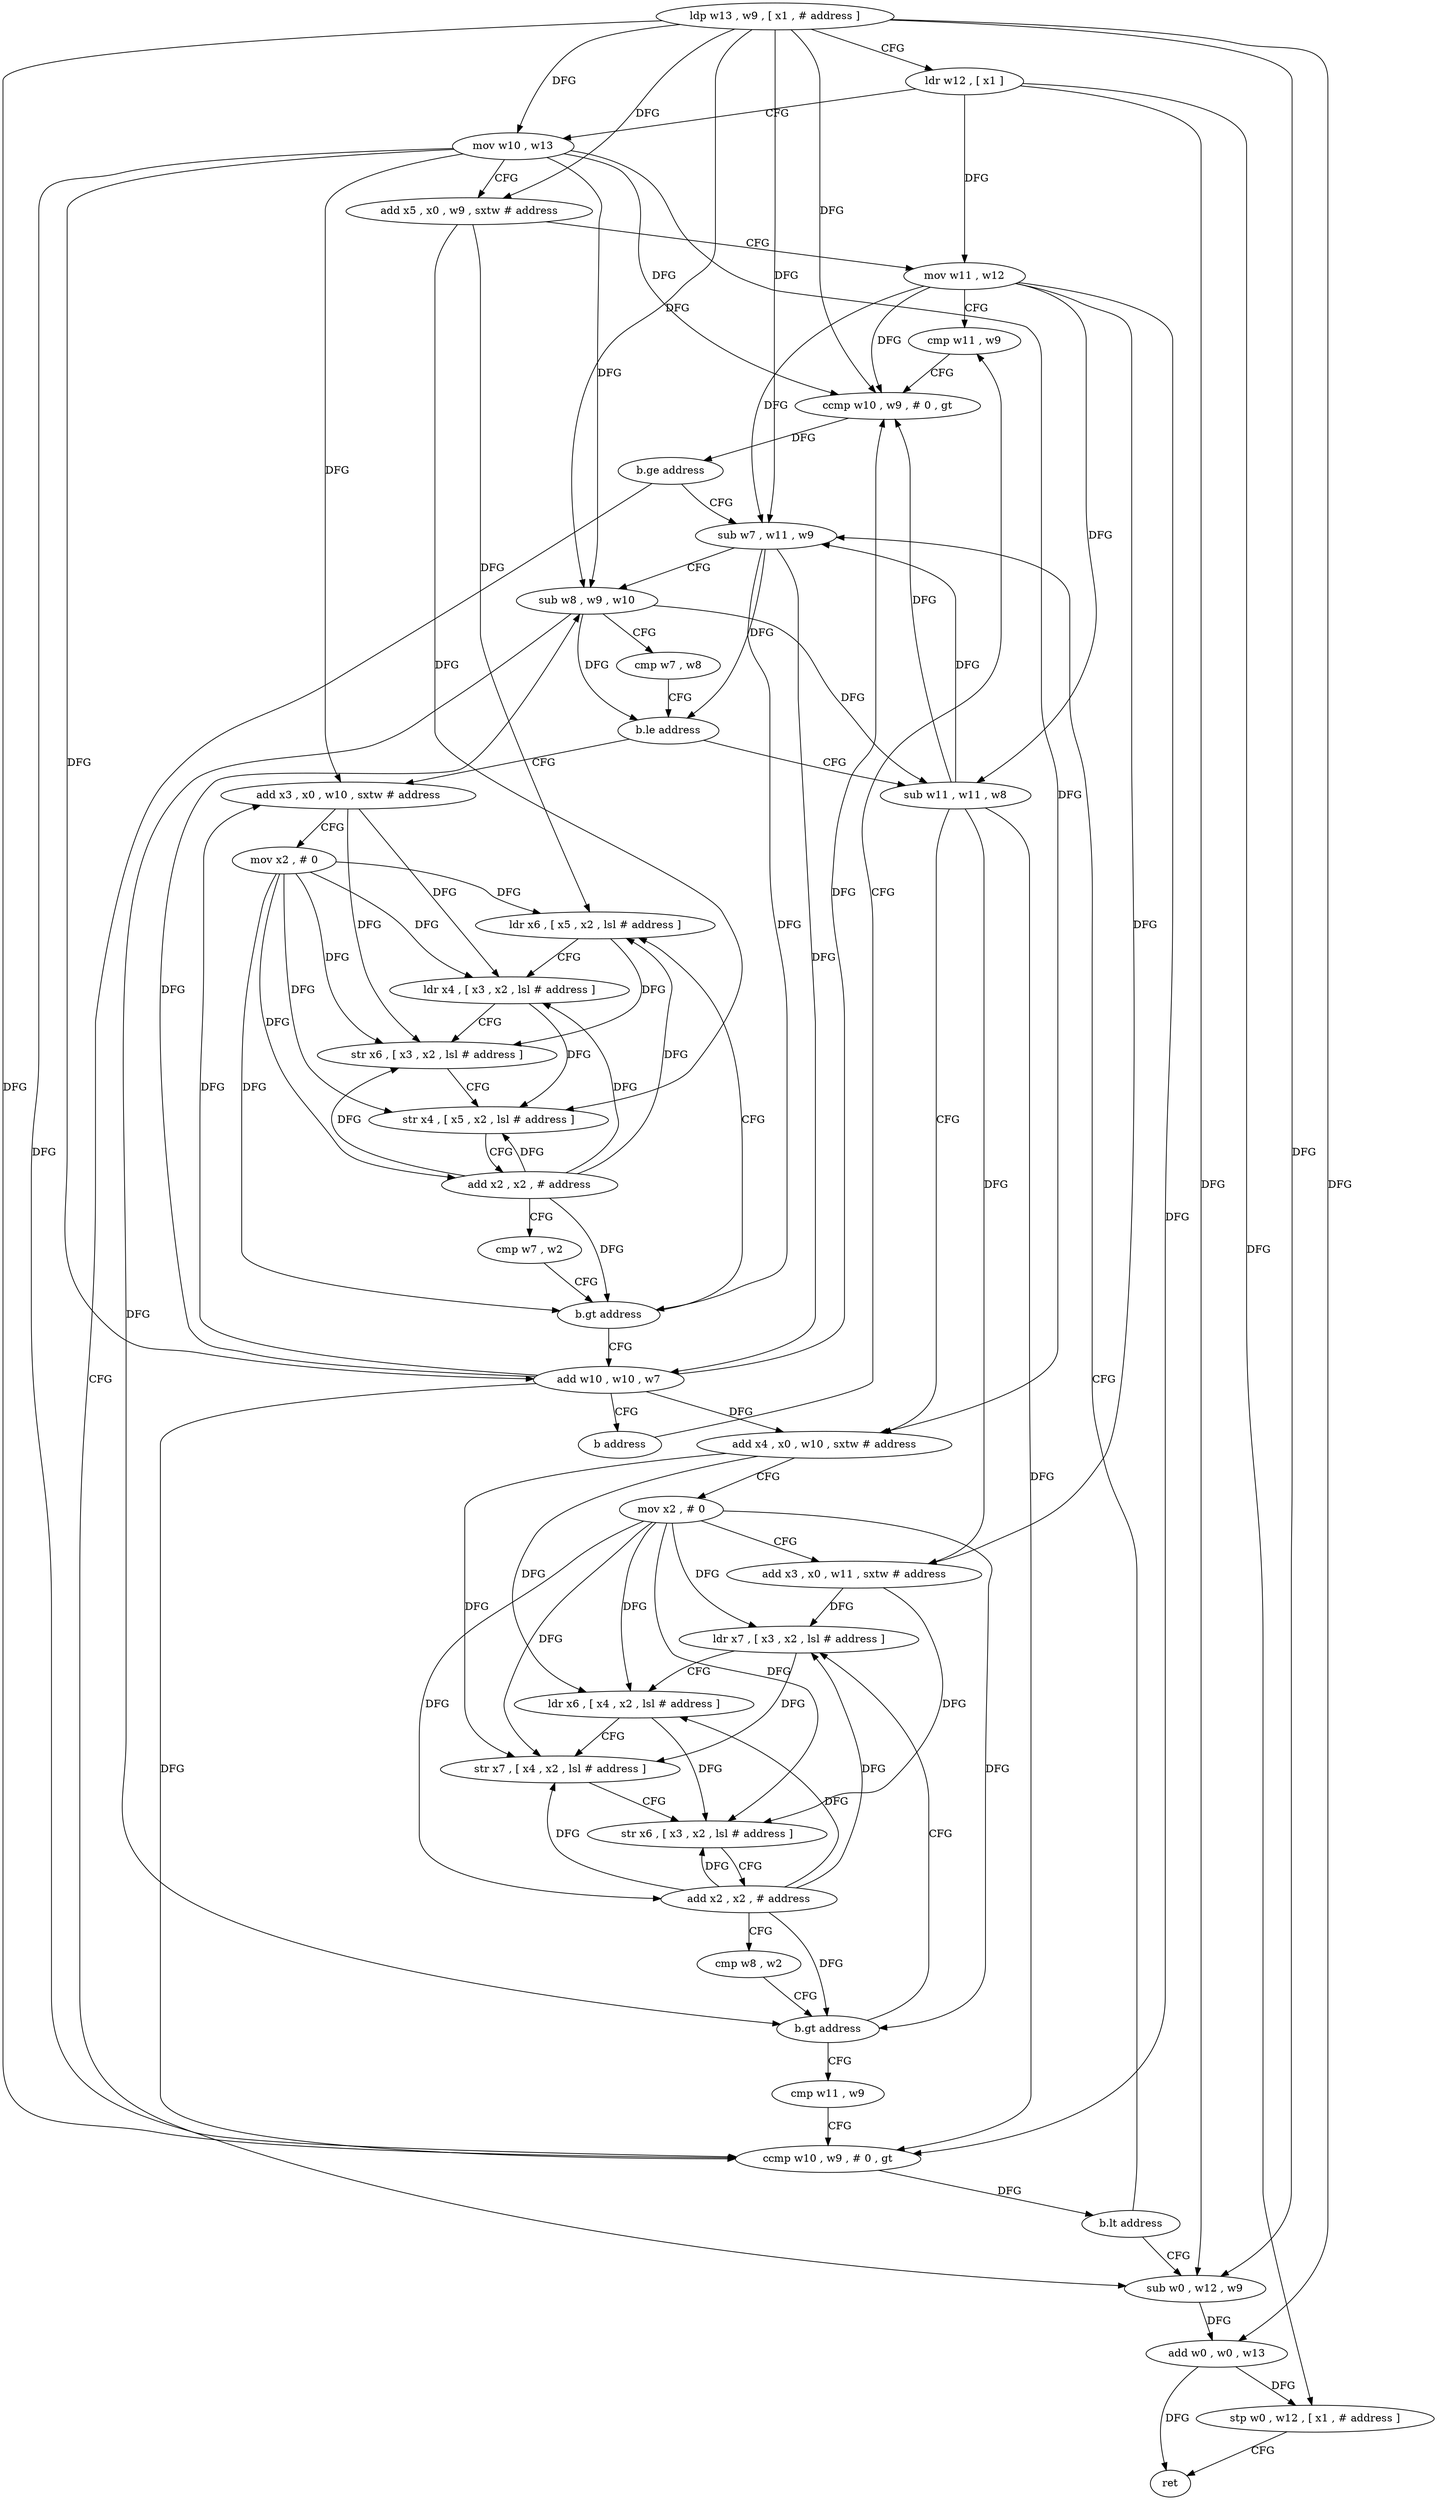digraph "func" {
"4202192" [label = "ldp w13 , w9 , [ x1 , # address ]" ]
"4202196" [label = "ldr w12 , [ x1 ]" ]
"4202200" [label = "mov w10 , w13" ]
"4202204" [label = "add x5 , x0 , w9 , sxtw # address" ]
"4202208" [label = "mov w11 , w12" ]
"4202212" [label = "cmp w11 , w9" ]
"4202296" [label = "sub w0 , w12 , w9" ]
"4202300" [label = "add w0 , w0 , w13" ]
"4202304" [label = "stp w0 , w12 , [ x1 , # address ]" ]
"4202308" [label = "ret" ]
"4202224" [label = "sub w7 , w11 , w9" ]
"4202228" [label = "sub w8 , w9 , w10" ]
"4202232" [label = "cmp w7 , w8" ]
"4202236" [label = "b.le address" ]
"4202312" [label = "add x3 , x0 , w10 , sxtw # address" ]
"4202240" [label = "sub w11 , w11 , w8" ]
"4202316" [label = "mov x2 , # 0" ]
"4202320" [label = "ldr x6 , [ x5 , x2 , lsl # address ]" ]
"4202244" [label = "add x4 , x0 , w10 , sxtw # address" ]
"4202248" [label = "mov x2 , # 0" ]
"4202252" [label = "add x3 , x0 , w11 , sxtw # address" ]
"4202256" [label = "ldr x7 , [ x3 , x2 , lsl # address ]" ]
"4202324" [label = "ldr x4 , [ x3 , x2 , lsl # address ]" ]
"4202328" [label = "str x6 , [ x3 , x2 , lsl # address ]" ]
"4202332" [label = "str x4 , [ x5 , x2 , lsl # address ]" ]
"4202336" [label = "add x2 , x2 , # address" ]
"4202340" [label = "cmp w7 , w2" ]
"4202344" [label = "b.gt address" ]
"4202348" [label = "add w10 , w10 , w7" ]
"4202352" [label = "b address" ]
"4202260" [label = "ldr x6 , [ x4 , x2 , lsl # address ]" ]
"4202264" [label = "str x7 , [ x4 , x2 , lsl # address ]" ]
"4202268" [label = "str x6 , [ x3 , x2 , lsl # address ]" ]
"4202272" [label = "add x2 , x2 , # address" ]
"4202276" [label = "cmp w8 , w2" ]
"4202280" [label = "b.gt address" ]
"4202284" [label = "cmp w11 , w9" ]
"4202288" [label = "ccmp w10 , w9 , # 0 , gt" ]
"4202292" [label = "b.lt address" ]
"4202216" [label = "ccmp w10 , w9 , # 0 , gt" ]
"4202220" [label = "b.ge address" ]
"4202192" -> "4202196" [ label = "CFG" ]
"4202192" -> "4202200" [ label = "DFG" ]
"4202192" -> "4202300" [ label = "DFG" ]
"4202192" -> "4202204" [ label = "DFG" ]
"4202192" -> "4202216" [ label = "DFG" ]
"4202192" -> "4202296" [ label = "DFG" ]
"4202192" -> "4202224" [ label = "DFG" ]
"4202192" -> "4202228" [ label = "DFG" ]
"4202192" -> "4202288" [ label = "DFG" ]
"4202196" -> "4202200" [ label = "CFG" ]
"4202196" -> "4202208" [ label = "DFG" ]
"4202196" -> "4202296" [ label = "DFG" ]
"4202196" -> "4202304" [ label = "DFG" ]
"4202200" -> "4202204" [ label = "CFG" ]
"4202200" -> "4202216" [ label = "DFG" ]
"4202200" -> "4202228" [ label = "DFG" ]
"4202200" -> "4202312" [ label = "DFG" ]
"4202200" -> "4202244" [ label = "DFG" ]
"4202200" -> "4202348" [ label = "DFG" ]
"4202200" -> "4202288" [ label = "DFG" ]
"4202204" -> "4202208" [ label = "CFG" ]
"4202204" -> "4202320" [ label = "DFG" ]
"4202204" -> "4202332" [ label = "DFG" ]
"4202208" -> "4202212" [ label = "CFG" ]
"4202208" -> "4202216" [ label = "DFG" ]
"4202208" -> "4202224" [ label = "DFG" ]
"4202208" -> "4202240" [ label = "DFG" ]
"4202208" -> "4202252" [ label = "DFG" ]
"4202208" -> "4202288" [ label = "DFG" ]
"4202212" -> "4202216" [ label = "CFG" ]
"4202296" -> "4202300" [ label = "DFG" ]
"4202300" -> "4202304" [ label = "DFG" ]
"4202300" -> "4202308" [ label = "DFG" ]
"4202304" -> "4202308" [ label = "CFG" ]
"4202224" -> "4202228" [ label = "CFG" ]
"4202224" -> "4202236" [ label = "DFG" ]
"4202224" -> "4202344" [ label = "DFG" ]
"4202224" -> "4202348" [ label = "DFG" ]
"4202228" -> "4202232" [ label = "CFG" ]
"4202228" -> "4202236" [ label = "DFG" ]
"4202228" -> "4202240" [ label = "DFG" ]
"4202228" -> "4202280" [ label = "DFG" ]
"4202232" -> "4202236" [ label = "CFG" ]
"4202236" -> "4202312" [ label = "CFG" ]
"4202236" -> "4202240" [ label = "CFG" ]
"4202312" -> "4202316" [ label = "CFG" ]
"4202312" -> "4202324" [ label = "DFG" ]
"4202312" -> "4202328" [ label = "DFG" ]
"4202240" -> "4202244" [ label = "CFG" ]
"4202240" -> "4202216" [ label = "DFG" ]
"4202240" -> "4202224" [ label = "DFG" ]
"4202240" -> "4202252" [ label = "DFG" ]
"4202240" -> "4202288" [ label = "DFG" ]
"4202316" -> "4202320" [ label = "DFG" ]
"4202316" -> "4202324" [ label = "DFG" ]
"4202316" -> "4202328" [ label = "DFG" ]
"4202316" -> "4202332" [ label = "DFG" ]
"4202316" -> "4202336" [ label = "DFG" ]
"4202316" -> "4202344" [ label = "DFG" ]
"4202320" -> "4202324" [ label = "CFG" ]
"4202320" -> "4202328" [ label = "DFG" ]
"4202244" -> "4202248" [ label = "CFG" ]
"4202244" -> "4202260" [ label = "DFG" ]
"4202244" -> "4202264" [ label = "DFG" ]
"4202248" -> "4202252" [ label = "CFG" ]
"4202248" -> "4202256" [ label = "DFG" ]
"4202248" -> "4202260" [ label = "DFG" ]
"4202248" -> "4202264" [ label = "DFG" ]
"4202248" -> "4202268" [ label = "DFG" ]
"4202248" -> "4202272" [ label = "DFG" ]
"4202248" -> "4202280" [ label = "DFG" ]
"4202252" -> "4202256" [ label = "DFG" ]
"4202252" -> "4202268" [ label = "DFG" ]
"4202256" -> "4202260" [ label = "CFG" ]
"4202256" -> "4202264" [ label = "DFG" ]
"4202324" -> "4202328" [ label = "CFG" ]
"4202324" -> "4202332" [ label = "DFG" ]
"4202328" -> "4202332" [ label = "CFG" ]
"4202332" -> "4202336" [ label = "CFG" ]
"4202336" -> "4202340" [ label = "CFG" ]
"4202336" -> "4202320" [ label = "DFG" ]
"4202336" -> "4202324" [ label = "DFG" ]
"4202336" -> "4202328" [ label = "DFG" ]
"4202336" -> "4202332" [ label = "DFG" ]
"4202336" -> "4202344" [ label = "DFG" ]
"4202340" -> "4202344" [ label = "CFG" ]
"4202344" -> "4202320" [ label = "CFG" ]
"4202344" -> "4202348" [ label = "CFG" ]
"4202348" -> "4202352" [ label = "CFG" ]
"4202348" -> "4202228" [ label = "DFG" ]
"4202348" -> "4202312" [ label = "DFG" ]
"4202348" -> "4202244" [ label = "DFG" ]
"4202348" -> "4202216" [ label = "DFG" ]
"4202348" -> "4202288" [ label = "DFG" ]
"4202352" -> "4202212" [ label = "CFG" ]
"4202260" -> "4202264" [ label = "CFG" ]
"4202260" -> "4202268" [ label = "DFG" ]
"4202264" -> "4202268" [ label = "CFG" ]
"4202268" -> "4202272" [ label = "CFG" ]
"4202272" -> "4202276" [ label = "CFG" ]
"4202272" -> "4202256" [ label = "DFG" ]
"4202272" -> "4202260" [ label = "DFG" ]
"4202272" -> "4202264" [ label = "DFG" ]
"4202272" -> "4202268" [ label = "DFG" ]
"4202272" -> "4202280" [ label = "DFG" ]
"4202276" -> "4202280" [ label = "CFG" ]
"4202280" -> "4202256" [ label = "CFG" ]
"4202280" -> "4202284" [ label = "CFG" ]
"4202284" -> "4202288" [ label = "CFG" ]
"4202288" -> "4202292" [ label = "DFG" ]
"4202292" -> "4202224" [ label = "CFG" ]
"4202292" -> "4202296" [ label = "CFG" ]
"4202216" -> "4202220" [ label = "DFG" ]
"4202220" -> "4202296" [ label = "CFG" ]
"4202220" -> "4202224" [ label = "CFG" ]
}
